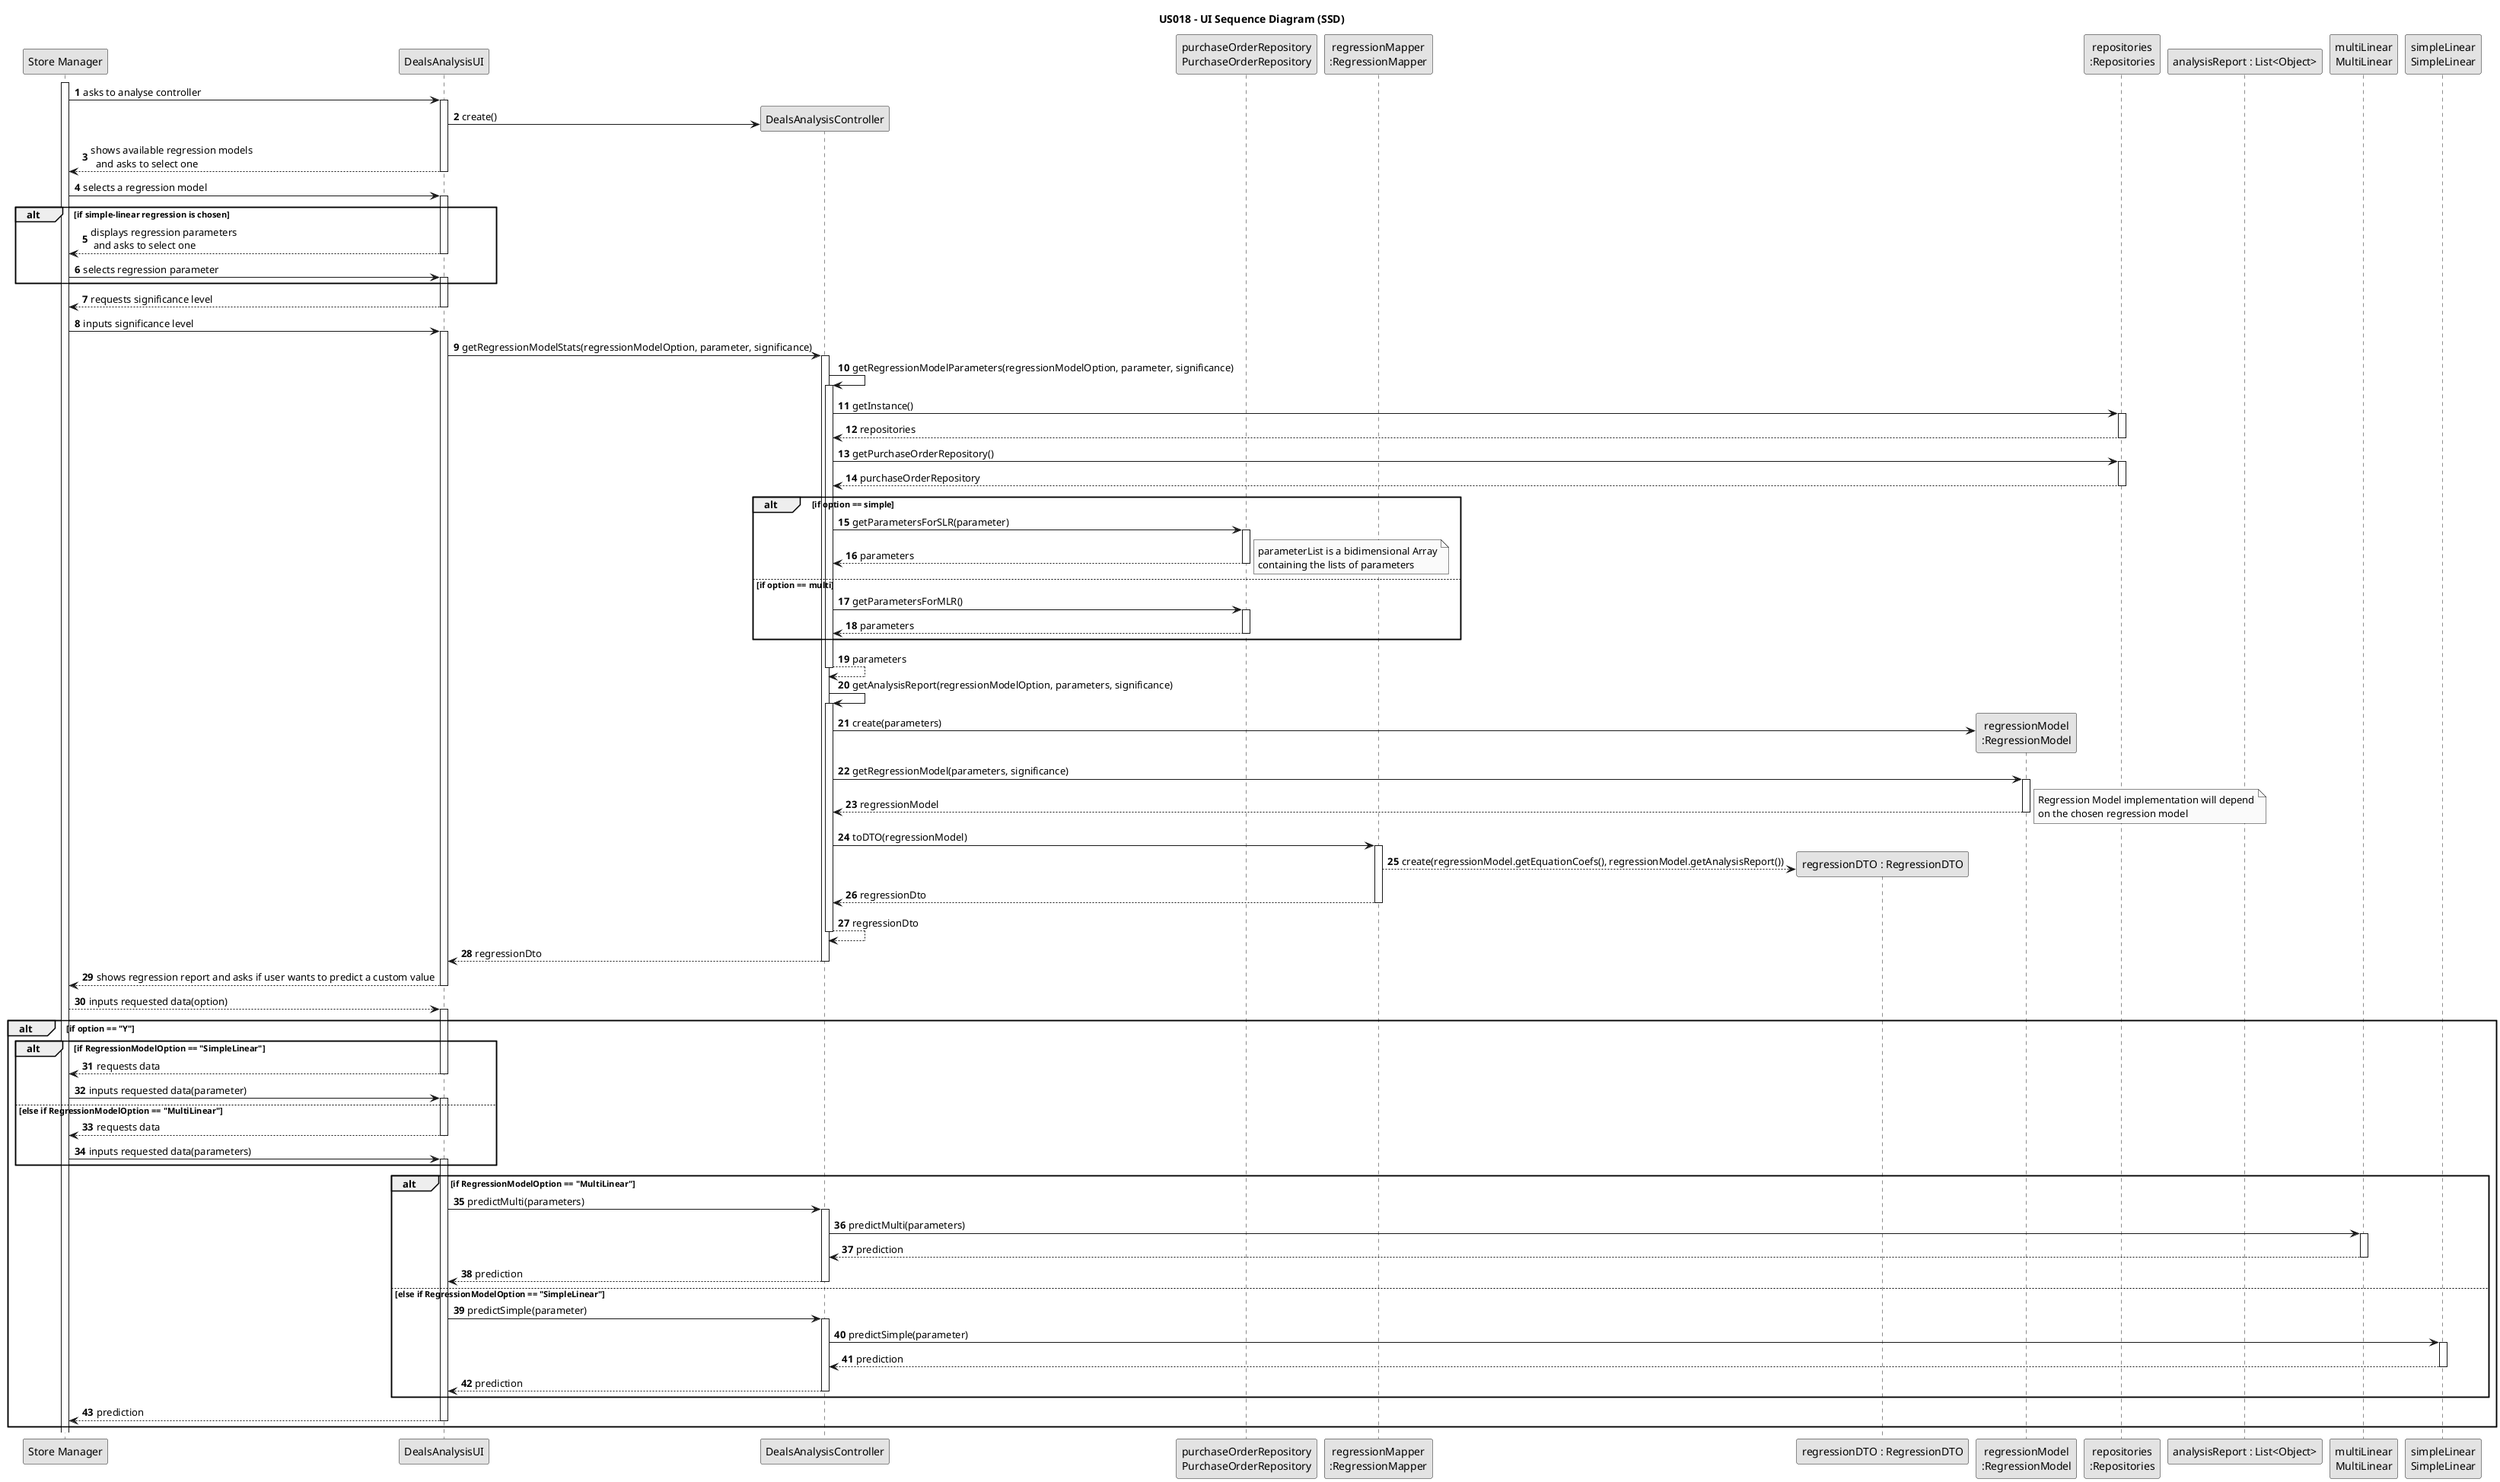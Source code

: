 @startuml
skinparam monochrome true
skinparam packageStyle rectangle
skinparam shadowing false

title US018 - UI Sequence Diagram (SSD)


participant "Store Manager" as actor
participant "DealsAnalysisUI" as UI
participant "DealsAnalysisController" as controller
participant "RegressionAnalysis" as controller
participant "purchaseOrderRepository\nPurchaseOrderRepository" as Agency
participant "regressionMapper\n:RegressionMapper" as mapper
participant "regressionDTO : RegressionDTO" as dto


participant "regressionModel\n:RegressionModel" as regressionmodel

autonumber

activate actor

actor -> UI : asks to analyse controller
activate UI
UI -> controller** : create()



UI --> actor : shows available regression models \n  and asks to select one
deactivate UI
actor -> UI : selects a regression model
activate UI

alt if simple-linear regression is chosen
UI --> actor : displays regression parameters \n and asks to select one
deactivate UI
actor -> UI : selects regression parameter
activate UI
end
UI --> actor : requests significance level
deactivate UI
actor -> UI : inputs significance level
activate UI
UI -> controller : getRegressionModelStats(regressionModelOption, parameter, significance)
activate controller
controller -> controller : getRegressionModelParameters(regressionModelOption, parameter, significance)
activate controller
controller -> "repositories\n:Repositories" : getInstance()
activate "repositories\n:Repositories"
"repositories\n:Repositories" --> controller : repositories
deactivate "repositories\n:Repositories"
controller -> "repositories\n:Repositories" : getPurchaseOrderRepository()
activate "repositories\n:Repositories"
"repositories\n:Repositories" --> controller : purchaseOrderRepository
deactivate "repositories\n:Repositories"

alt if option == simple
controller -> Agency : getParametersForSLR(parameter)
activate Agency
Agency --> controller : parameters
deactivate Agency

note right
            parameterList is a bidimensional Array
            containing the lists of parameters
        end note



else if option == multi




controller -> Agency : getParametersForMLR()
activate Agency




Agency --> controller : parameters
deactivate Agency

end

controller --> controller : parameters
deactivate controller

controller -> controller : getAnalysisReport(regressionModelOption, parameters, significance)
activate controller
controller -> regressionmodel** : create(parameters)

controller -> regressionmodel : getRegressionModel(parameters, significance)


activate regressionmodel
regressionmodel --> controller : regressionModel
note right
            Regression Model implementation will depend
            on the chosen regression model
        end note
deactivate regressionmodel



controller -> mapper : toDTO(regressionModel)
activate mapper
mapper --> dto** : create(regressionModel.getEquationCoefs(), regressionModel.getAnalysisReport())

mapper --> controller : regressionDto
deactivate mapper

deactivate "analysisReport : List<Object>"

deactivate mapper
controller --> controller : regressionDto



deactivate controller
controller --> UI : regressionDto
deactivate controller



UI --> actor : shows regression report and asks if user wants to predict a custom value
deactivate UI
actor --> UI : inputs requested data(option)
activate UI
alt if option == "Y"
    alt if RegressionModelOption == "SimpleLinear"
        UI --> actor : requests data
        deactivate UI
        actor -> UI : inputs requested data(parameter)
        activate UI


    else else if RegressionModelOption == "MultiLinear"

        UI --> actor : requests data
        deactivate UI
        actor -> UI : inputs requested data(parameters)
        activate UI
    end

    alt if RegressionModelOption == "MultiLinear"
            UI -> controller : predictMulti(parameters)
            activate controller
            controller -> "multiLinear\nMultiLinear" : predictMulti(parameters)
            activate "multiLinear\nMultiLinear"
            "multiLinear\nMultiLinear" --> controller : prediction
            deactivate "multiLinear\nMultiLinear"
            controller --> UI : prediction
            deactivate controller

    else else if RegressionModelOption == "SimpleLinear"
            UI -> controller : predictSimple(parameter)
                        activate controller
                        controller -> "simpleLinear\nSimpleLinear" : predictSimple(parameter)
                        activate "simpleLinear\nSimpleLinear"
                        "simpleLinear\nSimpleLinear" --> controller : prediction
                        deactivate "simpleLinear\nSimpleLinear"
                        controller --> UI : prediction
                        deactivate controller
    end
    UI --> actor : prediction
    deactivate UI
end

@enduml